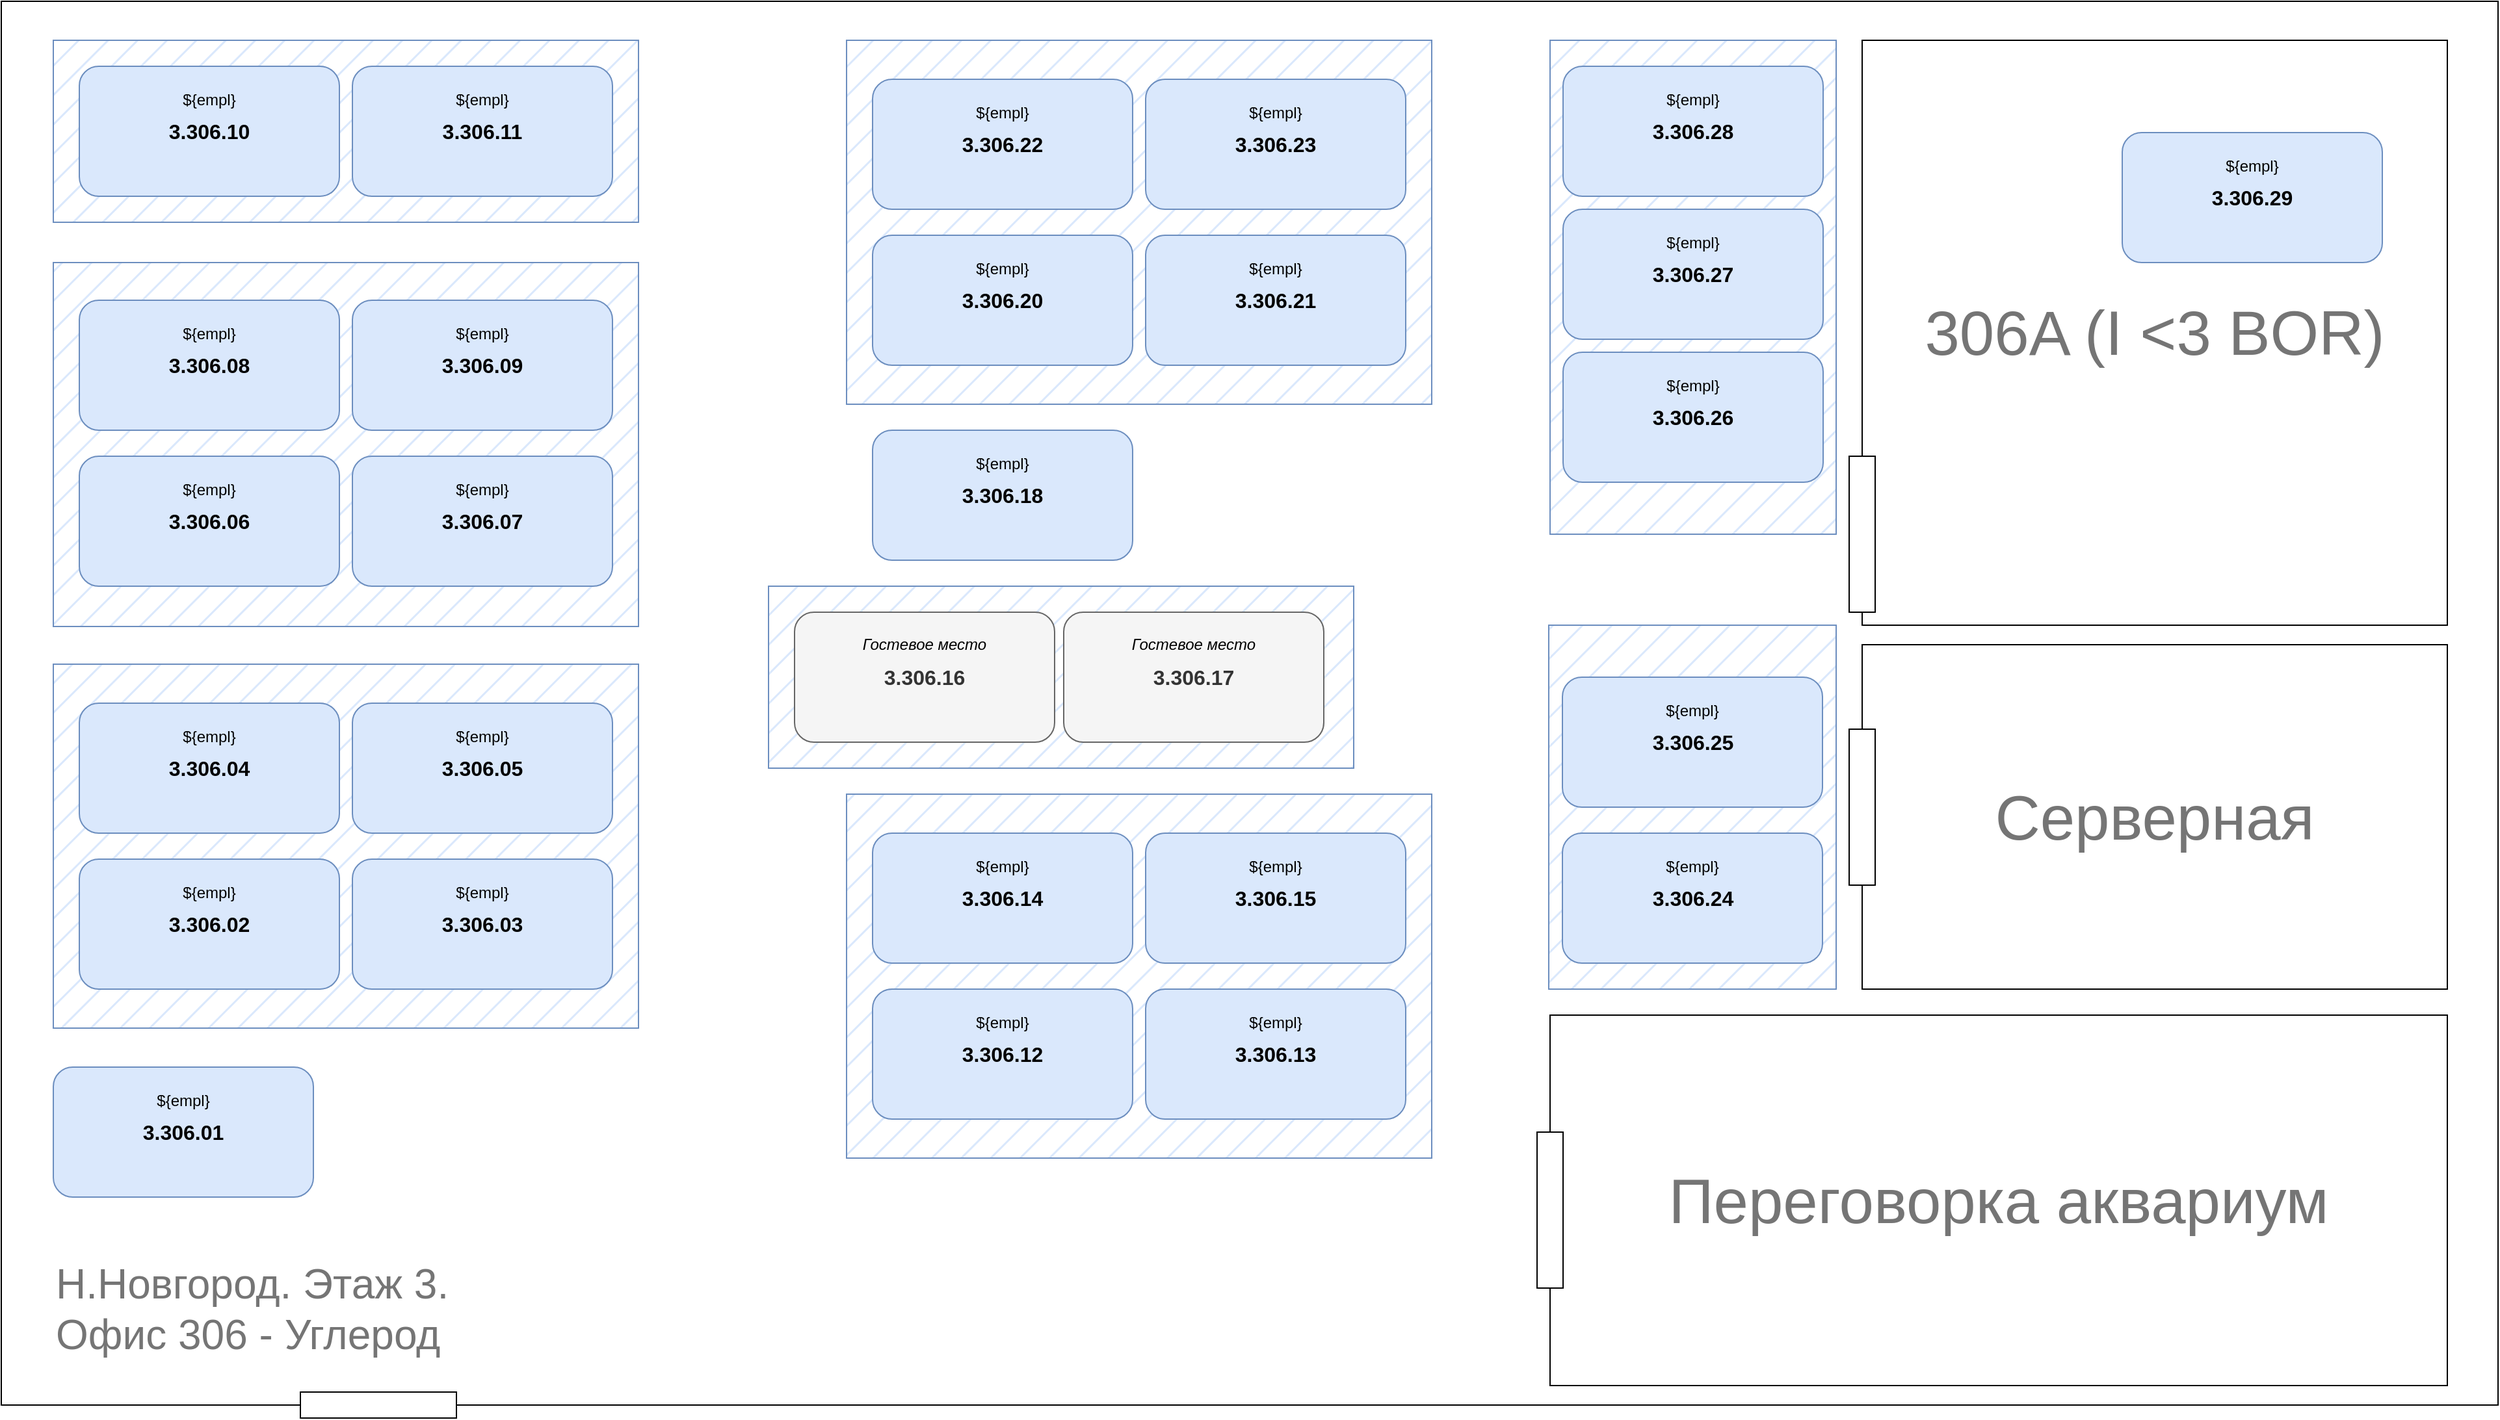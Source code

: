 <mxfile version="24.7.17">
  <diagram name="Страница — 1" id="RWA4iWW7VHmDz5b1m-5r">
    <mxGraphModel dx="2206" dy="1298" grid="1" gridSize="10" guides="1" tooltips="1" connect="0" arrows="0" fold="1" page="1" pageScale="1" pageWidth="827" pageHeight="1169" math="0" shadow="0">
      <root>
        <mxCell id="0" />
        <mxCell id="1" parent="0" />
        <mxCell id="fzES5mH8itLE2TRIsAih-3" value="" style="rounded=0;whiteSpace=wrap;html=1;editable=0;movable=0;resizable=0;rotatable=0;deletable=0;locked=1;connectable=0;" vertex="1" parent="1">
          <mxGeometry x="10" y="90" width="1920" height="1080" as="geometry" />
        </mxCell>
        <mxCell id="fzES5mH8itLE2TRIsAih-21" value="&lt;span style=&quot;font-size: 48px;&quot;&gt;306A (I &amp;lt;3 BOR)&lt;/span&gt;" style="rounded=0;whiteSpace=wrap;html=1;fontColor=#757575;" vertex="1" parent="1">
          <mxGeometry x="1441" y="120" width="450" height="450" as="geometry" />
        </mxCell>
        <object label="&lt;font style=&quot;font-size: 16px&quot;&gt;&lt;b&gt;%workplaceName%&lt;/b&gt;&lt;/font&gt;" placeholders="1" workplaceName="3.306.29" workplaceType="1" id="fzES5mH8itLE2TRIsAih-6">
          <mxCell style="rounded=1;whiteSpace=wrap;html=1;metaEdit=1;container=1;dropTarget=1;collapsible=0;fillColor=#dae8fc;strokeColor=#6c8ebf;" vertex="1" parent="1">
            <mxGeometry x="1641" y="191" width="200" height="100" as="geometry" />
          </mxCell>
        </object>
        <object label="${empl}" empl="" id="fzES5mH8itLE2TRIsAih-7">
          <mxCell style="text;align=center;verticalAlign=middle;rounded=0;connectable=1;allowArrows=0;expand=0;recursiveResize=0;editable=0;movable=1;resizable=1;rotatable=1;deletable=1;locked=0;cloneable=0;pointerEvents=0;" vertex="1" parent="fzES5mH8itLE2TRIsAih-6">
            <mxGeometry y="10" width="200" height="30" as="geometry" />
          </mxCell>
        </object>
        <object label="&lt;font style=&quot;font-size: 16px&quot;&gt;&lt;b&gt;%workplaceName%&lt;/b&gt;&lt;/font&gt;" placeholders="1" workplaceName="3.306.01" workplaceType="1" id="fzES5mH8itLE2TRIsAih-13">
          <mxCell style="rounded=1;whiteSpace=wrap;html=1;metaEdit=1;container=1;dropTarget=1;collapsible=0;fillColor=#dae8fc;strokeColor=#6c8ebf;" vertex="1" parent="1">
            <mxGeometry x="50" y="910" width="200" height="100" as="geometry" />
          </mxCell>
        </object>
        <object label="${empl}" empl="" id="fzES5mH8itLE2TRIsAih-14">
          <mxCell style="text;align=center;verticalAlign=middle;rounded=0;connectable=0;allowArrows=0;expand=0;recursiveResize=0;editable=0;movable=0;resizable=0;rotatable=0;deletable=0;locked=1;cloneable=0;pointerEvents=0;" vertex="1" parent="fzES5mH8itLE2TRIsAih-13">
            <mxGeometry y="10" width="200" height="30" as="geometry" />
          </mxCell>
        </object>
        <mxCell id="fzES5mH8itLE2TRIsAih-22" value="&lt;font style=&quot;font-size: 48px;&quot;&gt;Серверная&lt;/font&gt;" style="rounded=0;whiteSpace=wrap;html=1;fontColor=#757575;" vertex="1" parent="1">
          <mxGeometry x="1441" y="585" width="450" height="265" as="geometry" />
        </mxCell>
        <mxCell id="fzES5mH8itLE2TRIsAih-23" value="&lt;span style=&quot;font-size: 48px;&quot;&gt;Переговорка аквариум&lt;/span&gt;" style="rounded=0;whiteSpace=wrap;html=1;fontColor=#757575;" vertex="1" parent="1">
          <mxGeometry x="1201" y="870" width="690" height="285" as="geometry" />
        </mxCell>
        <mxCell id="fzES5mH8itLE2TRIsAih-24" value="" style="rounded=0;whiteSpace=wrap;html=1;" vertex="1" parent="1">
          <mxGeometry x="1431" y="440" width="20" height="120" as="geometry" />
        </mxCell>
        <mxCell id="fzES5mH8itLE2TRIsAih-25" value="" style="rounded=0;whiteSpace=wrap;html=1;" vertex="1" parent="1">
          <mxGeometry x="1191" y="960" width="20" height="120" as="geometry" />
        </mxCell>
        <mxCell id="fzES5mH8itLE2TRIsAih-26" value="" style="rounded=0;whiteSpace=wrap;html=1;rotation=90;" vertex="1" parent="1">
          <mxGeometry x="290" y="1110" width="20" height="120" as="geometry" />
        </mxCell>
        <mxCell id="fzES5mH8itLE2TRIsAih-28" value="" style="rounded=0;whiteSpace=wrap;html=1;fillColor=#dae8fc;strokeColor=#6c8ebf;fillStyle=hatch;" vertex="1" parent="1">
          <mxGeometry x="50" y="600" width="450" height="280" as="geometry" />
        </mxCell>
        <object label="&lt;font style=&quot;font-size: 16px&quot;&gt;&lt;b&gt;%workplaceName%&lt;/b&gt;&lt;/font&gt;" placeholders="1" workplaceName="3.306.04" workplaceType="1" id="fzES5mH8itLE2TRIsAih-29">
          <mxCell style="rounded=1;whiteSpace=wrap;html=1;metaEdit=1;container=1;dropTarget=1;collapsible=0;fillColor=#dae8fc;strokeColor=#6c8ebf;editable=1;movable=1;resizable=1;rotatable=1;deletable=1;locked=0;connectable=1;" vertex="1" parent="1">
            <mxGeometry x="70" y="630" width="200" height="100" as="geometry" />
          </mxCell>
        </object>
        <object label="${empl}" empl="" id="fzES5mH8itLE2TRIsAih-30">
          <mxCell style="text;align=center;verticalAlign=middle;rounded=0;connectable=0;allowArrows=0;expand=0;recursiveResize=0;editable=0;movable=0;resizable=0;rotatable=0;deletable=0;locked=1;cloneable=0;pointerEvents=0;" vertex="1" parent="fzES5mH8itLE2TRIsAih-29">
            <mxGeometry y="10" width="200" height="30" as="geometry" />
          </mxCell>
        </object>
        <object label="&lt;font style=&quot;font-size: 16px&quot;&gt;&lt;b&gt;%workplaceName%&lt;/b&gt;&lt;/font&gt;" placeholders="1" workplaceName="3.306.05" workplaceType="1" id="fzES5mH8itLE2TRIsAih-31">
          <mxCell style="rounded=1;whiteSpace=wrap;html=1;metaEdit=1;container=1;dropTarget=1;collapsible=0;fillColor=#dae8fc;strokeColor=#6c8ebf;" vertex="1" parent="1">
            <mxGeometry x="280" y="630" width="200" height="100" as="geometry" />
          </mxCell>
        </object>
        <object label="${empl}" empl="" id="fzES5mH8itLE2TRIsAih-32">
          <mxCell style="text;align=center;verticalAlign=middle;rounded=0;connectable=0;allowArrows=0;expand=0;recursiveResize=0;editable=0;movable=0;resizable=0;rotatable=0;deletable=0;locked=1;cloneable=0;pointerEvents=0;" vertex="1" parent="fzES5mH8itLE2TRIsAih-31">
            <mxGeometry y="10" width="200" height="30" as="geometry" />
          </mxCell>
        </object>
        <object label="&lt;font style=&quot;font-size: 16px&quot;&gt;&lt;b&gt;%workplaceName%&lt;/b&gt;&lt;/font&gt;" placeholders="1" workplaceName="3.306.03" workplaceType="1" id="fzES5mH8itLE2TRIsAih-33">
          <mxCell style="rounded=1;whiteSpace=wrap;html=1;metaEdit=1;container=1;dropTarget=1;collapsible=0;fillColor=#dae8fc;strokeColor=#6c8ebf;" vertex="1" parent="1">
            <mxGeometry x="280" y="750" width="200" height="100" as="geometry" />
          </mxCell>
        </object>
        <object label="${empl}" empl="" id="fzES5mH8itLE2TRIsAih-34">
          <mxCell style="text;align=center;verticalAlign=middle;rounded=0;connectable=0;allowArrows=0;expand=0;recursiveResize=0;editable=0;movable=0;resizable=0;rotatable=0;deletable=0;locked=1;cloneable=0;pointerEvents=0;" vertex="1" parent="fzES5mH8itLE2TRIsAih-33">
            <mxGeometry y="10" width="200" height="30" as="geometry" />
          </mxCell>
        </object>
        <object label="&lt;font style=&quot;font-size: 16px&quot;&gt;&lt;b&gt;%workplaceName%&lt;/b&gt;&lt;/font&gt;" placeholders="1" workplaceName="3.306.02" workplaceType="1" id="fzES5mH8itLE2TRIsAih-35">
          <mxCell style="rounded=1;whiteSpace=wrap;html=1;metaEdit=1;container=1;dropTarget=1;collapsible=0;fillColor=#dae8fc;strokeColor=#6c8ebf;" vertex="1" parent="1">
            <mxGeometry x="70" y="750" width="200" height="100" as="geometry" />
          </mxCell>
        </object>
        <object label="${empl}" empl="" id="fzES5mH8itLE2TRIsAih-36">
          <mxCell style="text;align=center;verticalAlign=middle;rounded=0;connectable=0;allowArrows=0;expand=0;recursiveResize=0;editable=0;movable=0;resizable=0;rotatable=0;deletable=0;locked=1;cloneable=0;pointerEvents=0;" vertex="1" parent="fzES5mH8itLE2TRIsAih-35">
            <mxGeometry y="10" width="200" height="30" as="geometry" />
          </mxCell>
        </object>
        <mxCell id="fzES5mH8itLE2TRIsAih-52" value="" style="rounded=0;whiteSpace=wrap;html=1;fillColor=#dae8fc;strokeColor=#6c8ebf;fillStyle=hatch;" vertex="1" parent="1">
          <mxGeometry x="50" y="291" width="450" height="280" as="geometry" />
        </mxCell>
        <object label="&lt;font style=&quot;font-size: 16px&quot;&gt;&lt;b&gt;%workplaceName%&lt;/b&gt;&lt;/font&gt;" placeholders="1" workplaceName="3.306.08" workplaceType="1" id="fzES5mH8itLE2TRIsAih-53">
          <mxCell style="rounded=1;whiteSpace=wrap;html=1;metaEdit=1;container=1;dropTarget=1;collapsible=0;fillColor=#dae8fc;strokeColor=#6c8ebf;editable=1;movable=1;resizable=1;rotatable=1;deletable=1;locked=0;connectable=1;" vertex="1" parent="1">
            <mxGeometry x="70" y="320" width="200" height="100" as="geometry" />
          </mxCell>
        </object>
        <object label="${empl}" empl="" id="fzES5mH8itLE2TRIsAih-54">
          <mxCell style="text;align=center;verticalAlign=middle;rounded=0;connectable=0;allowArrows=0;expand=0;recursiveResize=0;editable=0;movable=0;resizable=0;rotatable=0;deletable=0;locked=1;cloneable=0;pointerEvents=0;" vertex="1" parent="fzES5mH8itLE2TRIsAih-53">
            <mxGeometry y="10" width="200" height="30" as="geometry" />
          </mxCell>
        </object>
        <object label="&lt;font style=&quot;font-size: 16px&quot;&gt;&lt;b&gt;%workplaceName%&lt;/b&gt;&lt;/font&gt;" placeholders="1" workplaceName="3.306.09" workplaceType="1" id="fzES5mH8itLE2TRIsAih-55">
          <mxCell style="rounded=1;whiteSpace=wrap;html=1;metaEdit=1;container=1;dropTarget=1;collapsible=0;fillColor=#dae8fc;strokeColor=#6c8ebf;" vertex="1" parent="1">
            <mxGeometry x="280" y="320" width="200" height="100" as="geometry" />
          </mxCell>
        </object>
        <object label="${empl}" empl="" id="fzES5mH8itLE2TRIsAih-56">
          <mxCell style="text;align=center;verticalAlign=middle;rounded=0;connectable=0;allowArrows=0;expand=0;recursiveResize=0;editable=0;movable=0;resizable=0;rotatable=0;deletable=0;locked=1;cloneable=0;pointerEvents=0;" vertex="1" parent="fzES5mH8itLE2TRIsAih-55">
            <mxGeometry y="10" width="200" height="30" as="geometry" />
          </mxCell>
        </object>
        <object label="&lt;font style=&quot;font-size: 16px&quot;&gt;&lt;b&gt;%workplaceName%&lt;/b&gt;&lt;/font&gt;" placeholders="1" workplaceName="3.306.07" workplaceType="1" id="fzES5mH8itLE2TRIsAih-57">
          <mxCell style="rounded=1;whiteSpace=wrap;html=1;metaEdit=1;container=1;dropTarget=1;collapsible=0;fillColor=#dae8fc;strokeColor=#6c8ebf;" vertex="1" parent="1">
            <mxGeometry x="280" y="440" width="200" height="100" as="geometry" />
          </mxCell>
        </object>
        <object label="${empl}" empl="" id="fzES5mH8itLE2TRIsAih-58">
          <mxCell style="text;align=center;verticalAlign=middle;rounded=0;connectable=0;allowArrows=0;expand=0;recursiveResize=0;editable=0;movable=0;resizable=0;rotatable=0;deletable=0;locked=1;cloneable=0;pointerEvents=0;" vertex="1" parent="fzES5mH8itLE2TRIsAih-57">
            <mxGeometry y="10" width="200" height="30" as="geometry" />
          </mxCell>
        </object>
        <object label="&lt;font style=&quot;font-size: 16px&quot;&gt;&lt;b&gt;%workplaceName%&lt;/b&gt;&lt;/font&gt;" placeholders="1" workplaceName="3.306.06" workplaceType="1" id="fzES5mH8itLE2TRIsAih-59">
          <mxCell style="rounded=1;whiteSpace=wrap;html=1;metaEdit=1;container=1;dropTarget=1;collapsible=0;fillColor=#dae8fc;strokeColor=#6c8ebf;" vertex="1" parent="1">
            <mxGeometry x="70" y="440" width="200" height="100" as="geometry" />
          </mxCell>
        </object>
        <object label="${empl}" empl="" id="fzES5mH8itLE2TRIsAih-60">
          <mxCell style="text;align=center;verticalAlign=middle;rounded=0;connectable=0;allowArrows=0;expand=0;recursiveResize=0;editable=0;movable=0;resizable=0;rotatable=0;deletable=0;locked=1;cloneable=0;pointerEvents=0;" vertex="1" parent="fzES5mH8itLE2TRIsAih-59">
            <mxGeometry y="10" width="200" height="30" as="geometry" />
          </mxCell>
        </object>
        <mxCell id="fzES5mH8itLE2TRIsAih-61" value="" style="rounded=0;whiteSpace=wrap;html=1;fillColor=#dae8fc;strokeColor=#6c8ebf;fillStyle=hatch;" vertex="1" parent="1">
          <mxGeometry x="50" y="120" width="450" height="140" as="geometry" />
        </mxCell>
        <object label="&lt;font style=&quot;font-size: 16px&quot;&gt;&lt;b&gt;%workplaceName%&lt;/b&gt;&lt;/font&gt;" placeholders="1" workplaceName="3.306.10" workplaceType="1" id="fzES5mH8itLE2TRIsAih-62">
          <mxCell style="rounded=1;whiteSpace=wrap;html=1;metaEdit=1;container=1;dropTarget=1;collapsible=0;fillColor=#dae8fc;strokeColor=#6c8ebf;editable=1;movable=1;resizable=1;rotatable=1;deletable=1;locked=0;connectable=1;" vertex="1" parent="1">
            <mxGeometry x="70" y="140" width="200" height="100" as="geometry" />
          </mxCell>
        </object>
        <object label="${empl}" empl="" id="fzES5mH8itLE2TRIsAih-63">
          <mxCell style="text;align=center;verticalAlign=middle;rounded=0;connectable=0;allowArrows=0;expand=0;recursiveResize=0;editable=0;movable=0;resizable=0;rotatable=0;deletable=0;locked=1;cloneable=0;pointerEvents=0;" vertex="1" parent="fzES5mH8itLE2TRIsAih-62">
            <mxGeometry y="10" width="200" height="30" as="geometry" />
          </mxCell>
        </object>
        <object label="&lt;font style=&quot;font-size: 16px&quot;&gt;&lt;b&gt;%workplaceName%&lt;/b&gt;&lt;/font&gt;" placeholders="1" workplaceName="3.306.11" workplaceType="1" id="fzES5mH8itLE2TRIsAih-64">
          <mxCell style="rounded=1;whiteSpace=wrap;html=1;metaEdit=1;container=1;dropTarget=1;collapsible=0;fillColor=#dae8fc;strokeColor=#6c8ebf;" vertex="1" parent="1">
            <mxGeometry x="280" y="140" width="200" height="100" as="geometry" />
          </mxCell>
        </object>
        <object label="${empl}" empl="" id="fzES5mH8itLE2TRIsAih-65">
          <mxCell style="text;align=center;verticalAlign=middle;rounded=0;connectable=0;allowArrows=0;expand=0;recursiveResize=0;editable=0;movable=0;resizable=0;rotatable=0;deletable=0;locked=1;cloneable=0;pointerEvents=0;" vertex="1" parent="fzES5mH8itLE2TRIsAih-64">
            <mxGeometry y="10" width="200" height="30" as="geometry" />
          </mxCell>
        </object>
        <mxCell id="fzES5mH8itLE2TRIsAih-66" value="&lt;span style=&quot;font-size: 32px;&quot;&gt;Н.Новгород. Этаж 3.&lt;br&gt;Офис 306 - Углерод&lt;/span&gt;" style="rounded=0;whiteSpace=wrap;html=1;fillColor=none;strokeColor=none;fontColor=#757575;align=left;" vertex="1" parent="1">
          <mxGeometry x="50" y="1040" width="630" height="112.5" as="geometry" />
        </mxCell>
        <mxCell id="fzES5mH8itLE2TRIsAih-67" value="" style="rounded=0;whiteSpace=wrap;html=1;fillColor=#dae8fc;strokeColor=#6c8ebf;fillStyle=hatch;" vertex="1" parent="1">
          <mxGeometry x="660" y="700" width="450" height="280" as="geometry" />
        </mxCell>
        <object label="&lt;font style=&quot;font-size: 16px&quot;&gt;&lt;b&gt;%workplaceName%&lt;/b&gt;&lt;/font&gt;" placeholders="1" workplaceName="3.306.14" workplaceType="1" id="fzES5mH8itLE2TRIsAih-68">
          <mxCell style="rounded=1;whiteSpace=wrap;html=1;metaEdit=1;container=1;dropTarget=1;collapsible=0;fillColor=#dae8fc;strokeColor=#6c8ebf;editable=1;movable=1;resizable=1;rotatable=1;deletable=1;locked=0;connectable=1;" vertex="1" parent="1">
            <mxGeometry x="680" y="730" width="200" height="100" as="geometry" />
          </mxCell>
        </object>
        <object label="${empl}" empl="" id="fzES5mH8itLE2TRIsAih-69">
          <mxCell style="text;align=center;verticalAlign=middle;rounded=0;connectable=0;allowArrows=0;expand=0;recursiveResize=0;editable=0;movable=0;resizable=0;rotatable=0;deletable=0;locked=1;cloneable=0;pointerEvents=0;" vertex="1" parent="fzES5mH8itLE2TRIsAih-68">
            <mxGeometry y="10" width="200" height="30" as="geometry" />
          </mxCell>
        </object>
        <object label="&lt;font style=&quot;font-size: 16px&quot;&gt;&lt;b&gt;%workplaceName%&lt;/b&gt;&lt;/font&gt;" placeholders="1" workplaceName="3.306.15" workplaceType="1" id="fzES5mH8itLE2TRIsAih-70">
          <mxCell style="rounded=1;whiteSpace=wrap;html=1;metaEdit=1;container=1;dropTarget=1;collapsible=0;fillColor=#dae8fc;strokeColor=#6c8ebf;" vertex="1" parent="1">
            <mxGeometry x="890" y="730" width="200" height="100" as="geometry" />
          </mxCell>
        </object>
        <object label="${empl}" empl="" id="fzES5mH8itLE2TRIsAih-71">
          <mxCell style="text;align=center;verticalAlign=middle;rounded=0;connectable=0;allowArrows=0;expand=0;recursiveResize=0;editable=0;movable=0;resizable=0;rotatable=0;deletable=0;locked=1;cloneable=0;pointerEvents=0;" vertex="1" parent="fzES5mH8itLE2TRIsAih-70">
            <mxGeometry y="10" width="200" height="30" as="geometry" />
          </mxCell>
        </object>
        <object label="&lt;font style=&quot;font-size: 16px&quot;&gt;&lt;b&gt;%workplaceName%&lt;/b&gt;&lt;/font&gt;" placeholders="1" workplaceName="3.306.13" workplaceType="1" id="fzES5mH8itLE2TRIsAih-72">
          <mxCell style="rounded=1;whiteSpace=wrap;html=1;metaEdit=1;container=1;dropTarget=1;collapsible=0;fillColor=#dae8fc;strokeColor=#6c8ebf;" vertex="1" parent="1">
            <mxGeometry x="890" y="850" width="200" height="100" as="geometry" />
          </mxCell>
        </object>
        <object label="${empl}" empl="" id="fzES5mH8itLE2TRIsAih-73">
          <mxCell style="text;align=center;verticalAlign=middle;rounded=0;connectable=0;allowArrows=0;expand=0;recursiveResize=0;editable=0;movable=0;resizable=0;rotatable=0;deletable=0;locked=1;cloneable=0;pointerEvents=0;" vertex="1" parent="fzES5mH8itLE2TRIsAih-72">
            <mxGeometry y="10" width="200" height="30" as="geometry" />
          </mxCell>
        </object>
        <object label="&lt;font style=&quot;font-size: 16px&quot;&gt;&lt;b&gt;%workplaceName%&lt;/b&gt;&lt;/font&gt;" placeholders="1" workplaceName="3.306.12" workplaceType="1" id="fzES5mH8itLE2TRIsAih-74">
          <mxCell style="rounded=1;whiteSpace=wrap;html=1;metaEdit=1;container=1;dropTarget=1;collapsible=0;fillColor=#dae8fc;strokeColor=#6c8ebf;" vertex="1" parent="1">
            <mxGeometry x="680" y="850" width="200" height="100" as="geometry" />
          </mxCell>
        </object>
        <object label="${empl}" empl="" id="fzES5mH8itLE2TRIsAih-75">
          <mxCell style="text;align=center;verticalAlign=middle;rounded=0;connectable=0;allowArrows=0;expand=0;recursiveResize=0;editable=0;movable=0;resizable=0;rotatable=0;deletable=0;locked=1;cloneable=0;pointerEvents=0;" vertex="1" parent="fzES5mH8itLE2TRIsAih-74">
            <mxGeometry y="10" width="200" height="30" as="geometry" />
          </mxCell>
        </object>
        <mxCell id="fzES5mH8itLE2TRIsAih-76" value="" style="rounded=0;whiteSpace=wrap;html=1;fillColor=#dae8fc;strokeColor=#6c8ebf;fillStyle=hatch;" vertex="1" parent="1">
          <mxGeometry x="660" y="120" width="450" height="280" as="geometry" />
        </mxCell>
        <object label="&lt;font style=&quot;font-size: 16px&quot;&gt;&lt;b&gt;%workplaceName%&lt;/b&gt;&lt;/font&gt;" placeholders="1" workplaceName="3.306.22" workplaceType="1" id="fzES5mH8itLE2TRIsAih-77">
          <mxCell style="rounded=1;whiteSpace=wrap;html=1;metaEdit=1;container=1;dropTarget=1;collapsible=0;fillColor=#dae8fc;strokeColor=#6c8ebf;editable=1;movable=1;resizable=1;rotatable=1;deletable=1;locked=0;connectable=1;" vertex="1" parent="1">
            <mxGeometry x="680" y="150" width="200" height="100" as="geometry" />
          </mxCell>
        </object>
        <object label="${empl}" empl="" id="fzES5mH8itLE2TRIsAih-78">
          <mxCell style="text;align=center;verticalAlign=middle;rounded=0;connectable=0;allowArrows=0;expand=0;recursiveResize=0;editable=0;movable=0;resizable=0;rotatable=0;deletable=0;locked=1;cloneable=0;pointerEvents=0;" vertex="1" parent="fzES5mH8itLE2TRIsAih-77">
            <mxGeometry y="10" width="200" height="30" as="geometry" />
          </mxCell>
        </object>
        <object label="&lt;font style=&quot;font-size: 16px&quot;&gt;&lt;b&gt;%workplaceName%&lt;/b&gt;&lt;/font&gt;" placeholders="1" workplaceName="3.306.23" workplaceType="1" id="fzES5mH8itLE2TRIsAih-79">
          <mxCell style="rounded=1;whiteSpace=wrap;html=1;metaEdit=1;container=1;dropTarget=1;collapsible=0;fillColor=#dae8fc;strokeColor=#6c8ebf;" vertex="1" parent="1">
            <mxGeometry x="890" y="150" width="200" height="100" as="geometry" />
          </mxCell>
        </object>
        <object label="${empl}" empl="" id="fzES5mH8itLE2TRIsAih-80">
          <mxCell style="text;align=center;verticalAlign=middle;rounded=0;connectable=0;allowArrows=0;expand=0;recursiveResize=0;editable=0;movable=0;resizable=0;rotatable=0;deletable=0;locked=1;cloneable=0;pointerEvents=0;" vertex="1" parent="fzES5mH8itLE2TRIsAih-79">
            <mxGeometry y="10" width="200" height="30" as="geometry" />
          </mxCell>
        </object>
        <object label="&lt;font style=&quot;font-size: 16px&quot;&gt;&lt;b&gt;%workplaceName%&lt;/b&gt;&lt;/font&gt;" placeholders="1" workplaceName="3.306.21" workplaceType="1" id="fzES5mH8itLE2TRIsAih-81">
          <mxCell style="rounded=1;whiteSpace=wrap;html=1;metaEdit=1;container=1;dropTarget=1;collapsible=0;fillColor=#dae8fc;strokeColor=#6c8ebf;" vertex="1" parent="1">
            <mxGeometry x="890" y="270" width="200" height="100" as="geometry" />
          </mxCell>
        </object>
        <object label="${empl}" empl="" id="fzES5mH8itLE2TRIsAih-82">
          <mxCell style="text;align=center;verticalAlign=middle;rounded=0;connectable=0;allowArrows=0;expand=0;recursiveResize=0;editable=0;movable=0;resizable=0;rotatable=0;deletable=0;locked=1;cloneable=0;pointerEvents=0;" vertex="1" parent="fzES5mH8itLE2TRIsAih-81">
            <mxGeometry y="10" width="200" height="30" as="geometry" />
          </mxCell>
        </object>
        <object label="&lt;font style=&quot;font-size: 16px&quot;&gt;&lt;b&gt;%workplaceName%&lt;/b&gt;&lt;/font&gt;" placeholders="1" workplaceName="3.306.20" workplaceType="1" id="fzES5mH8itLE2TRIsAih-83">
          <mxCell style="rounded=1;whiteSpace=wrap;html=1;metaEdit=1;container=1;dropTarget=1;collapsible=0;fillColor=#dae8fc;strokeColor=#6c8ebf;" vertex="1" parent="1">
            <mxGeometry x="680" y="270" width="200" height="100" as="geometry" />
          </mxCell>
        </object>
        <object label="${empl}" empl="" id="fzES5mH8itLE2TRIsAih-84">
          <mxCell style="text;align=center;verticalAlign=middle;rounded=0;connectable=0;allowArrows=0;expand=0;recursiveResize=0;editable=0;movable=0;resizable=0;rotatable=0;deletable=0;locked=1;cloneable=0;pointerEvents=0;" vertex="1" parent="fzES5mH8itLE2TRIsAih-83">
            <mxGeometry y="10" width="200" height="30" as="geometry" />
          </mxCell>
        </object>
        <mxCell id="fzES5mH8itLE2TRIsAih-86" value="" style="rounded=0;whiteSpace=wrap;html=1;fillColor=#dae8fc;strokeColor=#6c8ebf;fillStyle=hatch;" vertex="1" parent="1">
          <mxGeometry x="600" y="540" width="450" height="140" as="geometry" />
        </mxCell>
        <object label="&lt;font style=&quot;font-size: 16px&quot;&gt;&lt;b&gt;%workplaceName%&lt;/b&gt;&lt;/font&gt;" placeholders="1" workplaceName="3.306.16" workplaceType="2" id="fzES5mH8itLE2TRIsAih-87">
          <mxCell style="rounded=1;whiteSpace=wrap;html=1;metaEdit=1;container=1;dropTarget=1;collapsible=0;fillColor=#f5f5f5;strokeColor=#666666;fontColor=#333333;resizable=0;" vertex="1" parent="1">
            <mxGeometry x="620" y="560" width="200" height="100" as="geometry" />
          </mxCell>
        </object>
        <mxCell id="fzES5mH8itLE2TRIsAih-88" value="Гостевое место" style="text;html=1;align=center;verticalAlign=middle;whiteSpace=wrap;rounded=0;fontStyle=2;movable=0;resizable=0;rotatable=0;deletable=0;editable=0;locked=1;connectable=0;" vertex="1" parent="fzES5mH8itLE2TRIsAih-87">
          <mxGeometry y="10" width="200" height="30" as="geometry" />
        </mxCell>
        <object label="&lt;font style=&quot;font-size: 16px&quot;&gt;&lt;b&gt;%workplaceName%&lt;/b&gt;&lt;/font&gt;" placeholders="1" workplaceName="3.306.17" workplaceType="2" id="fzES5mH8itLE2TRIsAih-89">
          <mxCell style="rounded=1;whiteSpace=wrap;html=1;metaEdit=1;container=1;dropTarget=1;collapsible=0;fillColor=#f5f5f5;strokeColor=#666666;fontColor=#333333;resizable=0;" vertex="1" parent="1">
            <mxGeometry x="827" y="560" width="200" height="100" as="geometry" />
          </mxCell>
        </object>
        <mxCell id="fzES5mH8itLE2TRIsAih-90" value="Гостевое место" style="text;html=1;align=center;verticalAlign=middle;whiteSpace=wrap;rounded=0;fontStyle=2;movable=0;resizable=0;rotatable=0;deletable=0;editable=0;locked=1;connectable=0;" vertex="1" parent="fzES5mH8itLE2TRIsAih-89">
          <mxGeometry y="10" width="200" height="30" as="geometry" />
        </mxCell>
        <object label="&lt;font style=&quot;font-size: 16px&quot;&gt;&lt;b&gt;%workplaceName%&lt;/b&gt;&lt;/font&gt;" placeholders="1" workplaceName="3.306.18" workplaceType="1" id="fzES5mH8itLE2TRIsAih-91">
          <mxCell style="rounded=1;whiteSpace=wrap;html=1;metaEdit=1;container=1;dropTarget=1;collapsible=0;fillColor=#dae8fc;strokeColor=#6c8ebf;" vertex="1" parent="1">
            <mxGeometry x="680" y="420" width="200" height="100" as="geometry" />
          </mxCell>
        </object>
        <object label="${empl}" empl="" id="fzES5mH8itLE2TRIsAih-92">
          <mxCell style="text;align=center;verticalAlign=middle;rounded=0;connectable=0;allowArrows=0;expand=0;recursiveResize=0;editable=0;movable=0;resizable=0;rotatable=0;deletable=0;locked=1;cloneable=0;pointerEvents=0;" vertex="1" parent="fzES5mH8itLE2TRIsAih-91">
            <mxGeometry y="10" width="200" height="30" as="geometry" />
          </mxCell>
        </object>
        <mxCell id="fzES5mH8itLE2TRIsAih-93" value="" style="rounded=0;whiteSpace=wrap;html=1;fillColor=#dae8fc;strokeColor=#6c8ebf;fillStyle=hatch;" vertex="1" parent="1">
          <mxGeometry x="1201" y="120" width="220" height="380" as="geometry" />
        </mxCell>
        <object label="&lt;font style=&quot;font-size: 16px&quot;&gt;&lt;b&gt;%workplaceName%&lt;/b&gt;&lt;/font&gt;" placeholders="1" workplaceName="3.306.28" workplaceType="1" id="fzES5mH8itLE2TRIsAih-96">
          <mxCell style="rounded=1;whiteSpace=wrap;html=1;metaEdit=1;container=1;dropTarget=1;collapsible=0;fillColor=#dae8fc;strokeColor=#6c8ebf;" vertex="1" parent="1">
            <mxGeometry x="1211" y="140" width="200" height="100" as="geometry" />
          </mxCell>
        </object>
        <object label="${empl}" empl="" id="fzES5mH8itLE2TRIsAih-97">
          <mxCell style="text;align=center;verticalAlign=middle;rounded=0;connectable=0;allowArrows=0;expand=0;recursiveResize=0;editable=0;movable=0;resizable=0;rotatable=0;deletable=0;locked=1;cloneable=0;pointerEvents=0;" vertex="1" parent="fzES5mH8itLE2TRIsAih-96">
            <mxGeometry y="10" width="200" height="30" as="geometry" />
          </mxCell>
        </object>
        <object label="&lt;font style=&quot;font-size: 16px&quot;&gt;&lt;b&gt;%workplaceName%&lt;/b&gt;&lt;/font&gt;" placeholders="1" workplaceName="3.306.27" workplaceType="1" id="fzES5mH8itLE2TRIsAih-98">
          <mxCell style="rounded=1;whiteSpace=wrap;html=1;metaEdit=1;container=1;dropTarget=1;collapsible=0;fillColor=#dae8fc;strokeColor=#6c8ebf;" vertex="1" parent="1">
            <mxGeometry x="1211" y="250" width="200" height="100" as="geometry" />
          </mxCell>
        </object>
        <object label="${empl}" empl="" id="fzES5mH8itLE2TRIsAih-99">
          <mxCell style="text;align=center;verticalAlign=middle;rounded=0;connectable=0;allowArrows=0;expand=0;recursiveResize=0;editable=0;movable=0;resizable=0;rotatable=0;deletable=0;locked=1;cloneable=0;pointerEvents=0;" vertex="1" parent="fzES5mH8itLE2TRIsAih-98">
            <mxGeometry y="10" width="200" height="30" as="geometry" />
          </mxCell>
        </object>
        <object label="&lt;font style=&quot;font-size: 16px&quot;&gt;&lt;b&gt;%workplaceName%&lt;/b&gt;&lt;/font&gt;" placeholders="1" workplaceName="3.306.26" workplaceType="1" id="fzES5mH8itLE2TRIsAih-100">
          <mxCell style="rounded=1;whiteSpace=wrap;html=1;metaEdit=1;container=1;dropTarget=1;collapsible=0;fillColor=#dae8fc;strokeColor=#6c8ebf;" vertex="1" parent="1">
            <mxGeometry x="1211" y="360" width="200" height="100" as="geometry" />
          </mxCell>
        </object>
        <object label="${empl}" empl="" id="fzES5mH8itLE2TRIsAih-101">
          <mxCell style="text;align=center;verticalAlign=middle;rounded=0;connectable=0;allowArrows=0;expand=0;recursiveResize=0;editable=0;movable=0;resizable=0;rotatable=0;deletable=0;locked=1;cloneable=0;pointerEvents=0;" vertex="1" parent="fzES5mH8itLE2TRIsAih-100">
            <mxGeometry y="10" width="200" height="30" as="geometry" />
          </mxCell>
        </object>
        <mxCell id="fzES5mH8itLE2TRIsAih-102" value="" style="rounded=0;whiteSpace=wrap;html=1;fillColor=#dae8fc;strokeColor=#6c8ebf;fillStyle=hatch;" vertex="1" parent="1">
          <mxGeometry x="1200" y="570" width="221" height="280" as="geometry" />
        </mxCell>
        <mxCell id="fzES5mH8itLE2TRIsAih-103" value="" style="rounded=0;whiteSpace=wrap;html=1;" vertex="1" parent="1">
          <mxGeometry x="1431" y="650" width="20" height="120" as="geometry" />
        </mxCell>
        <object label="&lt;font style=&quot;font-size: 16px&quot;&gt;&lt;b&gt;%workplaceName%&lt;/b&gt;&lt;/font&gt;" placeholders="1" workplaceName="3.306.24" workplaceType="1" id="fzES5mH8itLE2TRIsAih-104">
          <mxCell style="rounded=1;whiteSpace=wrap;html=1;metaEdit=1;container=1;dropTarget=1;collapsible=0;fillColor=#dae8fc;strokeColor=#6c8ebf;" vertex="1" parent="1">
            <mxGeometry x="1210.5" y="730" width="200" height="100" as="geometry" />
          </mxCell>
        </object>
        <object label="${empl}" empl="" id="fzES5mH8itLE2TRIsAih-105">
          <mxCell style="text;align=center;verticalAlign=middle;rounded=0;connectable=0;allowArrows=0;expand=0;recursiveResize=0;editable=0;movable=0;resizable=0;rotatable=0;deletable=0;locked=1;cloneable=0;pointerEvents=0;" vertex="1" parent="fzES5mH8itLE2TRIsAih-104">
            <mxGeometry y="10" width="200" height="30" as="geometry" />
          </mxCell>
        </object>
        <object label="&lt;font style=&quot;font-size: 16px&quot;&gt;&lt;b&gt;%workplaceName%&lt;/b&gt;&lt;/font&gt;" placeholders="1" workplaceName="3.306.25" workplaceType="1" id="fzES5mH8itLE2TRIsAih-106">
          <mxCell style="rounded=1;whiteSpace=wrap;html=1;metaEdit=1;container=1;dropTarget=1;collapsible=0;fillColor=#dae8fc;strokeColor=#6c8ebf;" vertex="1" parent="1">
            <mxGeometry x="1210.5" y="610" width="200" height="100" as="geometry" />
          </mxCell>
        </object>
        <object label="${empl}" empl="" id="fzES5mH8itLE2TRIsAih-107">
          <mxCell style="text;align=center;verticalAlign=middle;rounded=0;connectable=0;allowArrows=0;expand=0;recursiveResize=0;editable=0;movable=0;resizable=0;rotatable=0;deletable=0;locked=1;cloneable=0;pointerEvents=0;" vertex="1" parent="fzES5mH8itLE2TRIsAih-106">
            <mxGeometry y="10" width="200" height="30" as="geometry" />
          </mxCell>
        </object>
      </root>
    </mxGraphModel>
  </diagram>
</mxfile>
